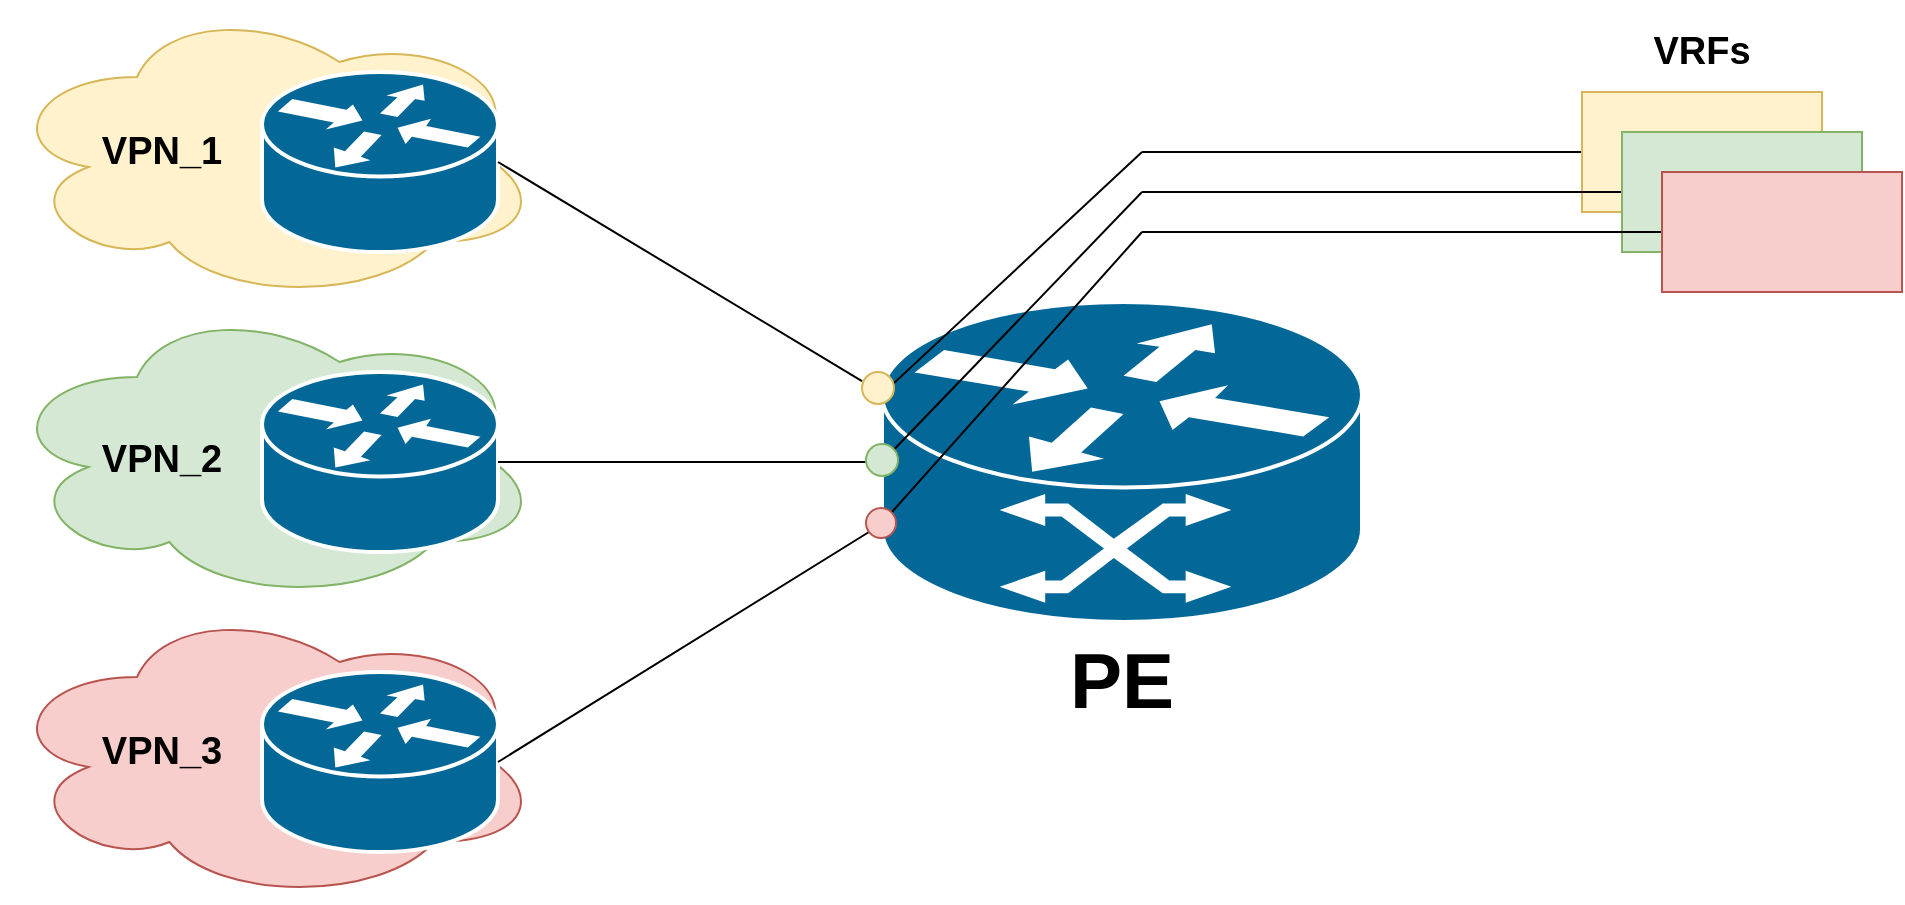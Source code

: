 <mxfile version="13.5.6" type="github">
  <diagram id="lWUps5u48ZsNaHcpNWST" name="Page-1">
    <mxGraphModel dx="1730" dy="832" grid="1" gridSize="10" guides="1" tooltips="1" connect="1" arrows="1" fold="1" page="1" pageScale="1" pageWidth="850" pageHeight="1100" math="0" shadow="0">
      <root>
        <mxCell id="0" />
        <mxCell id="1" parent="0" />
        <mxCell id="glS8m86E-uvUrb20jaXg-9" value="" style="ellipse;shape=cloud;whiteSpace=wrap;html=1;fillColor=#f8cecc;strokeColor=#b85450;" vertex="1" parent="1">
          <mxGeometry x="160" y="450" width="270" height="150" as="geometry" />
        </mxCell>
        <mxCell id="glS8m86E-uvUrb20jaXg-8" value="" style="ellipse;shape=cloud;whiteSpace=wrap;html=1;fillColor=#d5e8d4;strokeColor=#82b366;" vertex="1" parent="1">
          <mxGeometry x="160" y="300" width="270" height="150" as="geometry" />
        </mxCell>
        <mxCell id="glS8m86E-uvUrb20jaXg-7" value="" style="ellipse;shape=cloud;whiteSpace=wrap;html=1;fillColor=#fff2cc;strokeColor=#d6b656;" vertex="1" parent="1">
          <mxGeometry x="160" y="150" width="270" height="150" as="geometry" />
        </mxCell>
        <mxCell id="glS8m86E-uvUrb20jaXg-1" value="" style="shape=mxgraph.cisco.routers.atm_router;html=1;dashed=0;fillColor=#036897;strokeColor=#ffffff;strokeWidth=2;verticalLabelPosition=bottom;verticalAlign=top" vertex="1" parent="1">
          <mxGeometry x="600" y="300" width="240" height="160" as="geometry" />
        </mxCell>
        <mxCell id="glS8m86E-uvUrb20jaXg-4" value="" style="shape=mxgraph.cisco.routers.router;html=1;dashed=0;fillColor=#036897;strokeColor=#ffffff;strokeWidth=2;verticalLabelPosition=bottom;verticalAlign=top" vertex="1" parent="1">
          <mxGeometry x="290" y="485" width="118" height="90" as="geometry" />
        </mxCell>
        <mxCell id="glS8m86E-uvUrb20jaXg-5" value="" style="shape=mxgraph.cisco.routers.router;html=1;dashed=0;fillColor=#036897;strokeColor=#ffffff;strokeWidth=2;verticalLabelPosition=bottom;verticalAlign=top" vertex="1" parent="1">
          <mxGeometry x="290" y="335" width="118" height="90" as="geometry" />
        </mxCell>
        <mxCell id="glS8m86E-uvUrb20jaXg-6" value="" style="shape=mxgraph.cisco.routers.router;html=1;dashed=0;fillColor=#036897;strokeColor=#ffffff;strokeWidth=2;verticalLabelPosition=bottom;verticalAlign=top" vertex="1" parent="1">
          <mxGeometry x="290" y="185" width="118" height="90" as="geometry" />
        </mxCell>
        <mxCell id="glS8m86E-uvUrb20jaXg-11" value="" style="endArrow=none;html=1;exitX=1;exitY=0.5;exitDx=0;exitDy=0;exitPerimeter=0;entryX=-0.001;entryY=0.286;entryDx=0;entryDy=0;entryPerimeter=0;" edge="1" parent="1" source="glS8m86E-uvUrb20jaXg-192" target="glS8m86E-uvUrb20jaXg-1">
          <mxGeometry width="50" height="50" relative="1" as="geometry">
            <mxPoint x="520" y="305" as="sourcePoint" />
            <mxPoint x="570" y="255" as="targetPoint" />
          </mxGeometry>
        </mxCell>
        <mxCell id="glS8m86E-uvUrb20jaXg-12" value="" style="endArrow=none;html=1;exitX=1;exitY=0.5;exitDx=0;exitDy=0;exitPerimeter=0;entryX=0;entryY=0.5;entryDx=0;entryDy=0;entryPerimeter=0;" edge="1" parent="1" source="glS8m86E-uvUrb20jaXg-5" target="glS8m86E-uvUrb20jaXg-1">
          <mxGeometry width="50" height="50" relative="1" as="geometry">
            <mxPoint x="480" y="425" as="sourcePoint" />
            <mxPoint x="530" y="375" as="targetPoint" />
          </mxGeometry>
        </mxCell>
        <mxCell id="glS8m86E-uvUrb20jaXg-13" value="" style="endArrow=none;html=1;exitX=1;exitY=0.5;exitDx=0;exitDy=0;exitPerimeter=0;entryX=-0.007;entryY=0.7;entryDx=0;entryDy=0;entryPerimeter=0;" edge="1" parent="1" source="glS8m86E-uvUrb20jaXg-4" target="glS8m86E-uvUrb20jaXg-1">
          <mxGeometry width="50" height="50" relative="1" as="geometry">
            <mxPoint x="520" y="505" as="sourcePoint" />
            <mxPoint x="570" y="455" as="targetPoint" />
          </mxGeometry>
        </mxCell>
        <mxCell id="glS8m86E-uvUrb20jaXg-186" style="edgeStyle=orthogonalEdgeStyle;rounded=0;orthogonalLoop=1;jettySize=auto;html=1;exitX=0;exitY=0.5;exitDx=0;exitDy=0;endArrow=none;endFill=0;" edge="1" parent="1" source="glS8m86E-uvUrb20jaXg-180">
          <mxGeometry relative="1" as="geometry">
            <mxPoint x="730" y="225" as="targetPoint" />
            <Array as="points">
              <mxPoint x="820" y="225" />
            </Array>
          </mxGeometry>
        </mxCell>
        <mxCell id="glS8m86E-uvUrb20jaXg-180" value="" style="rounded=0;whiteSpace=wrap;html=1;fillColor=#fff2cc;strokeColor=#d6b656;" vertex="1" parent="1">
          <mxGeometry x="950" y="195" width="120" height="60" as="geometry" />
        </mxCell>
        <mxCell id="glS8m86E-uvUrb20jaXg-181" value="" style="rounded=0;whiteSpace=wrap;html=1;" vertex="1" parent="1">
          <mxGeometry x="970" y="215" width="120" height="60" as="geometry" />
        </mxCell>
        <mxCell id="glS8m86E-uvUrb20jaXg-187" style="edgeStyle=orthogonalEdgeStyle;rounded=0;orthogonalLoop=1;jettySize=auto;html=1;exitX=0;exitY=0.5;exitDx=0;exitDy=0;endArrow=none;endFill=0;" edge="1" parent="1" source="glS8m86E-uvUrb20jaXg-182">
          <mxGeometry relative="1" as="geometry">
            <mxPoint x="730" y="245" as="targetPoint" />
            <Array as="points">
              <mxPoint x="830" y="245" />
            </Array>
          </mxGeometry>
        </mxCell>
        <mxCell id="glS8m86E-uvUrb20jaXg-182" value="" style="rounded=0;whiteSpace=wrap;html=1;fillColor=#d5e8d4;strokeColor=#82b366;" vertex="1" parent="1">
          <mxGeometry x="970" y="215" width="120" height="60" as="geometry" />
        </mxCell>
        <mxCell id="glS8m86E-uvUrb20jaXg-188" style="edgeStyle=orthogonalEdgeStyle;rounded=0;orthogonalLoop=1;jettySize=auto;html=1;exitX=0;exitY=0.5;exitDx=0;exitDy=0;endArrow=none;endFill=0;" edge="1" parent="1" source="glS8m86E-uvUrb20jaXg-183">
          <mxGeometry relative="1" as="geometry">
            <mxPoint x="730" y="265" as="targetPoint" />
            <Array as="points">
              <mxPoint x="840" y="265" />
            </Array>
          </mxGeometry>
        </mxCell>
        <mxCell id="glS8m86E-uvUrb20jaXg-183" value="" style="rounded=0;whiteSpace=wrap;html=1;fillColor=#f8cecc;strokeColor=#b85450;" vertex="1" parent="1">
          <mxGeometry x="990" y="235" width="120" height="60" as="geometry" />
        </mxCell>
        <mxCell id="glS8m86E-uvUrb20jaXg-189" value="" style="endArrow=none;html=1;exitX=1;exitY=0;exitDx=0;exitDy=0;" edge="1" parent="1" source="glS8m86E-uvUrb20jaXg-196">
          <mxGeometry width="50" height="50" relative="1" as="geometry">
            <mxPoint x="555" y="285" as="sourcePoint" />
            <mxPoint x="730" y="265" as="targetPoint" />
          </mxGeometry>
        </mxCell>
        <mxCell id="glS8m86E-uvUrb20jaXg-190" value="" style="endArrow=none;html=1;exitX=0;exitY=0.5;exitDx=0;exitDy=0;exitPerimeter=0;" edge="1" parent="1" source="glS8m86E-uvUrb20jaXg-1">
          <mxGeometry width="50" height="50" relative="1" as="geometry">
            <mxPoint x="550" y="303.5" as="sourcePoint" />
            <mxPoint x="730" y="245" as="targetPoint" />
          </mxGeometry>
        </mxCell>
        <mxCell id="glS8m86E-uvUrb20jaXg-191" value="" style="endArrow=none;html=1;exitX=0.003;exitY=0.284;exitDx=0;exitDy=0;exitPerimeter=0;" edge="1" parent="1" source="glS8m86E-uvUrb20jaXg-1">
          <mxGeometry width="50" height="50" relative="1" as="geometry">
            <mxPoint x="598" y="343" as="sourcePoint" />
            <mxPoint x="730" y="225" as="targetPoint" />
          </mxGeometry>
        </mxCell>
        <mxCell id="glS8m86E-uvUrb20jaXg-192" value="" style="ellipse;whiteSpace=wrap;html=1;aspect=fixed;fillColor=#fff2cc;strokeColor=#d6b656;" vertex="1" parent="1">
          <mxGeometry x="590" y="335" width="16" height="16" as="geometry" />
        </mxCell>
        <mxCell id="glS8m86E-uvUrb20jaXg-193" value="" style="endArrow=none;html=1;exitX=1;exitY=0.5;exitDx=0;exitDy=0;exitPerimeter=0;entryX=-0.001;entryY=0.286;entryDx=0;entryDy=0;entryPerimeter=0;" edge="1" parent="1" source="glS8m86E-uvUrb20jaXg-6" target="glS8m86E-uvUrb20jaXg-192">
          <mxGeometry width="50" height="50" relative="1" as="geometry">
            <mxPoint x="408" y="230" as="sourcePoint" />
            <mxPoint x="599.76" y="345.76" as="targetPoint" />
          </mxGeometry>
        </mxCell>
        <mxCell id="glS8m86E-uvUrb20jaXg-196" value="" style="ellipse;whiteSpace=wrap;html=1;aspect=fixed;fillColor=#f8cecc;strokeColor=#b85450;" vertex="1" parent="1">
          <mxGeometry x="592" y="403" width="15" height="15" as="geometry" />
        </mxCell>
        <mxCell id="glS8m86E-uvUrb20jaXg-198" value="" style="ellipse;whiteSpace=wrap;html=1;aspect=fixed;fillColor=#d5e8d4;strokeColor=#82b366;" vertex="1" parent="1">
          <mxGeometry x="592" y="371" width="16" height="16" as="geometry" />
        </mxCell>
        <mxCell id="glS8m86E-uvUrb20jaXg-202" value="&lt;font style=&quot;font-size: 39px&quot;&gt;&lt;b&gt;PE&lt;/b&gt;&lt;/font&gt;" style="text;html=1;strokeColor=none;fillColor=none;align=center;verticalAlign=middle;whiteSpace=wrap;rounded=0;" vertex="1" parent="1">
          <mxGeometry x="700" y="480" width="40" height="20" as="geometry" />
        </mxCell>
        <mxCell id="glS8m86E-uvUrb20jaXg-204" value="&lt;b&gt;&lt;font style=&quot;font-size: 19px&quot;&gt;VPN_1&lt;/font&gt;&lt;/b&gt;" style="text;html=1;strokeColor=none;fillColor=none;align=center;verticalAlign=middle;whiteSpace=wrap;rounded=0;" vertex="1" parent="1">
          <mxGeometry x="220" y="215" width="40" height="20" as="geometry" />
        </mxCell>
        <mxCell id="glS8m86E-uvUrb20jaXg-205" value="&lt;b&gt;&lt;font style=&quot;font-size: 19px&quot;&gt;VPN_2&lt;/font&gt;&lt;/b&gt;" style="text;html=1;strokeColor=none;fillColor=none;align=center;verticalAlign=middle;whiteSpace=wrap;rounded=0;" vertex="1" parent="1">
          <mxGeometry x="220" y="369" width="40" height="20" as="geometry" />
        </mxCell>
        <mxCell id="glS8m86E-uvUrb20jaXg-206" value="&lt;b&gt;&lt;font style=&quot;font-size: 19px&quot;&gt;VPN_3&lt;/font&gt;&lt;/b&gt;" style="text;html=1;strokeColor=none;fillColor=none;align=center;verticalAlign=middle;whiteSpace=wrap;rounded=0;" vertex="1" parent="1">
          <mxGeometry x="220" y="515" width="40" height="20" as="geometry" />
        </mxCell>
        <mxCell id="glS8m86E-uvUrb20jaXg-207" value="&lt;b&gt;&lt;font style=&quot;font-size: 19px&quot;&gt;VRFs&lt;/font&gt;&lt;/b&gt;" style="text;html=1;strokeColor=none;fillColor=none;align=center;verticalAlign=middle;whiteSpace=wrap;rounded=0;" vertex="1" parent="1">
          <mxGeometry x="990" y="165" width="40" height="20" as="geometry" />
        </mxCell>
      </root>
    </mxGraphModel>
  </diagram>
</mxfile>
